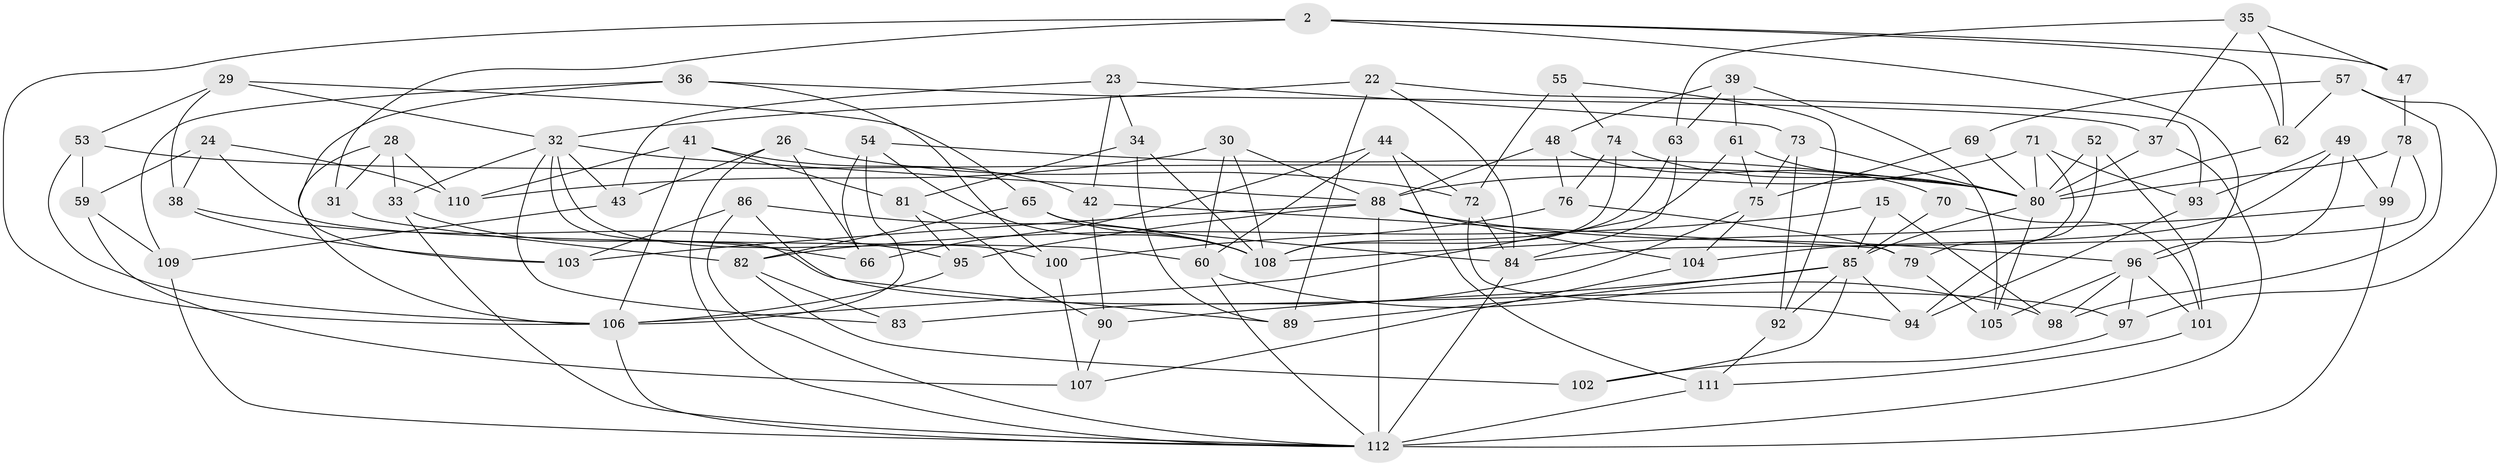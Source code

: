 // original degree distribution, {4: 1.0}
// Generated by graph-tools (version 1.1) at 2025/04/03/04/25 22:04:19]
// undirected, 78 vertices, 175 edges
graph export_dot {
graph [start="1"]
  node [color=gray90,style=filled];
  2 [super="+1"];
  15;
  22;
  23;
  24;
  26;
  28;
  29;
  30;
  31;
  32 [super="+12+17"];
  33;
  34;
  35;
  36;
  37;
  38;
  39;
  41;
  42;
  43;
  44;
  47;
  48;
  49;
  52;
  53;
  54;
  55;
  57;
  59;
  60 [super="+50"];
  61;
  62;
  63;
  65;
  66;
  69;
  70;
  71;
  72 [super="+9"];
  73;
  74;
  75 [super="+58"];
  76;
  78 [super="+27"];
  79;
  80 [super="+4+46+77"];
  81;
  82 [super="+51"];
  83;
  84 [super="+13"];
  85 [super="+16"];
  86;
  88 [super="+40+68"];
  89;
  90;
  92;
  93;
  94;
  95;
  96 [super="+21+87"];
  97;
  98 [super="+6"];
  99;
  100;
  101 [super="+25"];
  102;
  103;
  104;
  105;
  106 [super="+7+18"];
  107;
  108 [super="+64"];
  109;
  110;
  111;
  112 [super="+10+91+45+67"];
  2 -- 96;
  2 -- 31 [weight=2];
  2 -- 62;
  2 -- 106;
  2 -- 47;
  15 -- 98 [weight=2];
  15 -- 82;
  15 -- 85;
  22 -- 84;
  22 -- 93;
  22 -- 89;
  22 -- 32;
  23 -- 43;
  23 -- 34;
  23 -- 73;
  23 -- 42;
  24 -- 59;
  24 -- 110;
  24 -- 38;
  24 -- 60;
  26 -- 43;
  26 -- 66;
  26 -- 72;
  26 -- 112;
  28 -- 110;
  28 -- 31;
  28 -- 33;
  28 -- 106;
  29 -- 65;
  29 -- 32;
  29 -- 38;
  29 -- 53;
  30 -- 110;
  30 -- 60;
  30 -- 108;
  30 -- 88;
  31 -- 82;
  32 -- 33;
  32 -- 97;
  32 -- 43;
  32 -- 83;
  32 -- 100;
  32 -- 88;
  33 -- 66;
  33 -- 112;
  34 -- 89;
  34 -- 81;
  34 -- 108;
  35 -- 62;
  35 -- 37;
  35 -- 47;
  35 -- 63;
  36 -- 103;
  36 -- 100;
  36 -- 109;
  36 -- 37;
  37 -- 80;
  37 -- 112;
  38 -- 95;
  38 -- 103;
  39 -- 105;
  39 -- 61;
  39 -- 48;
  39 -- 63;
  41 -- 42;
  41 -- 110;
  41 -- 81;
  41 -- 106;
  42 -- 90;
  42 -- 79;
  43 -- 109;
  44 -- 66;
  44 -- 111;
  44 -- 60;
  44 -- 72;
  47 -- 78 [weight=2];
  48 -- 70;
  48 -- 76;
  48 -- 88;
  49 -- 99;
  49 -- 93;
  49 -- 104;
  49 -- 96;
  52 -- 101;
  52 -- 94;
  52 -- 80 [weight=2];
  53 -- 106;
  53 -- 59;
  53 -- 80;
  54 -- 108;
  54 -- 66;
  54 -- 80;
  54 -- 106;
  55 -- 74;
  55 -- 72 [weight=2];
  55 -- 92;
  57 -- 69;
  57 -- 97;
  57 -- 62;
  57 -- 98;
  59 -- 109;
  59 -- 107;
  60 -- 98 [weight=2];
  60 -- 112;
  61 -- 80;
  61 -- 75;
  61 -- 106;
  62 -- 80;
  63 -- 108;
  63 -- 84;
  65 -- 82;
  65 -- 84;
  65 -- 108;
  69 -- 75;
  69 -- 80 [weight=2];
  70 -- 101 [weight=2];
  70 -- 85;
  71 -- 80;
  71 -- 79;
  71 -- 88;
  71 -- 93;
  72 -- 94;
  72 -- 84;
  73 -- 92;
  73 -- 75;
  73 -- 80;
  74 -- 108;
  74 -- 76;
  74 -- 80;
  75 -- 83 [weight=2];
  75 -- 104;
  76 -- 100;
  76 -- 79;
  78 -- 84;
  78 -- 99;
  78 -- 80 [weight=2];
  79 -- 105;
  80 -- 105;
  80 -- 85;
  81 -- 95;
  81 -- 90;
  82 -- 102 [weight=2];
  82 -- 83;
  84 -- 112 [weight=3];
  85 -- 102;
  85 -- 94;
  85 -- 90;
  85 -- 89;
  85 -- 92;
  86 -- 89;
  86 -- 103;
  86 -- 108;
  86 -- 112;
  88 -- 95;
  88 -- 112 [weight=2];
  88 -- 103;
  88 -- 104;
  88 -- 96;
  90 -- 107;
  92 -- 111;
  93 -- 94;
  95 -- 106;
  96 -- 97;
  96 -- 98;
  96 -- 101 [weight=2];
  96 -- 105;
  97 -- 102;
  99 -- 108;
  99 -- 112;
  100 -- 107;
  101 -- 111;
  104 -- 107;
  106 -- 112;
  109 -- 112;
  111 -- 112;
}
